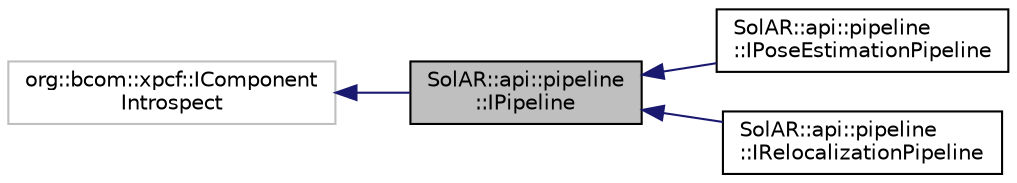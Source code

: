 digraph "SolAR::api::pipeline::IPipeline"
{
 // LATEX_PDF_SIZE
  edge [fontname="Helvetica",fontsize="10",labelfontname="Helvetica",labelfontsize="10"];
  node [fontname="Helvetica",fontsize="10",shape=record];
  rankdir="LR";
  Node1 [label="SolAR::api::pipeline\l::IPipeline",height=0.2,width=0.4,color="black", fillcolor="grey75", style="filled", fontcolor="black",tooltip="Abstract class defining a generic pipeline object. UUID: b636f583-4f1e-41c9-94da-9d0eac82aa02"];
  Node2 -> Node1 [dir="back",color="midnightblue",fontsize="10",style="solid",fontname="Helvetica"];
  Node2 [label="org::bcom::xpcf::IComponent\lIntrospect",height=0.2,width=0.4,color="grey75", fillcolor="white", style="filled",tooltip=" "];
  Node1 -> Node3 [dir="back",color="midnightblue",fontsize="10",style="solid",fontname="Helvetica"];
  Node3 [label="SolAR::api::pipeline\l::IPoseEstimationPipeline",height=0.2,width=0.4,color="black", fillcolor="white", style="filled",URL="$class_sol_a_r_1_1api_1_1pipeline_1_1_i_pose_estimation_pipeline.html",tooltip="Defines a pose estimation pipeline. UUID: b5a6225e-6a91-4050-b298-886f4c17d9d2"];
  Node1 -> Node4 [dir="back",color="midnightblue",fontsize="10",style="solid",fontname="Helvetica"];
  Node4 [label="SolAR::api::pipeline\l::IRelocalizationPipeline",height=0.2,width=0.4,color="black", fillcolor="white", style="filled",URL="$class_sol_a_r_1_1api_1_1pipeline_1_1_i_relocalization_pipeline.html",tooltip="Defines a relocalization pipeline. UUID: ef2a631d-93c9-4979-ad1e-5fa16d5d00ef"];
}
